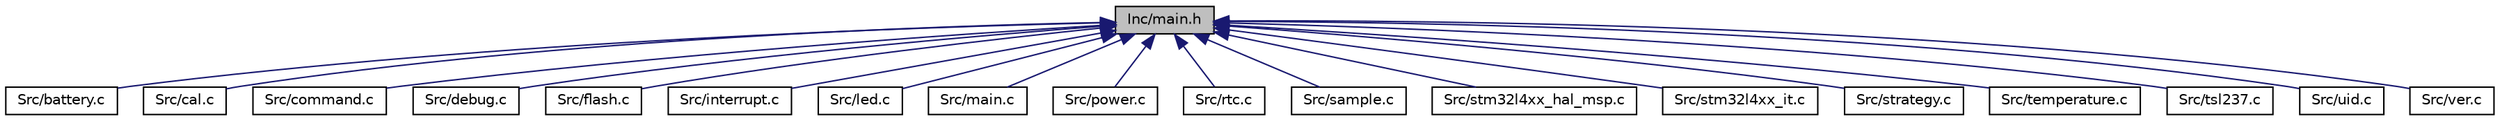digraph "Inc/main.h"
{
  edge [fontname="Helvetica",fontsize="10",labelfontname="Helvetica",labelfontsize="10"];
  node [fontname="Helvetica",fontsize="10",shape=record];
  Node2 [label="Inc/main.h",height=0.2,width=0.4,color="black", fillcolor="grey75", style="filled", fontcolor="black"];
  Node2 -> Node3 [dir="back",color="midnightblue",fontsize="10",style="solid",fontname="Helvetica"];
  Node3 [label="Src/battery.c",height=0.2,width=0.4,color="black", fillcolor="white", style="filled",URL="$battery_8c.html"];
  Node2 -> Node4 [dir="back",color="midnightblue",fontsize="10",style="solid",fontname="Helvetica"];
  Node4 [label="Src/cal.c",height=0.2,width=0.4,color="black", fillcolor="white", style="filled",URL="$cal_8c.html"];
  Node2 -> Node5 [dir="back",color="midnightblue",fontsize="10",style="solid",fontname="Helvetica"];
  Node5 [label="Src/command.c",height=0.2,width=0.4,color="black", fillcolor="white", style="filled",URL="$command_8c.html"];
  Node2 -> Node6 [dir="back",color="midnightblue",fontsize="10",style="solid",fontname="Helvetica"];
  Node6 [label="Src/debug.c",height=0.2,width=0.4,color="black", fillcolor="white", style="filled",URL="$debug_8c.html"];
  Node2 -> Node7 [dir="back",color="midnightblue",fontsize="10",style="solid",fontname="Helvetica"];
  Node7 [label="Src/flash.c",height=0.2,width=0.4,color="black", fillcolor="white", style="filled",URL="$flash_8c.html"];
  Node2 -> Node8 [dir="back",color="midnightblue",fontsize="10",style="solid",fontname="Helvetica"];
  Node8 [label="Src/interrupt.c",height=0.2,width=0.4,color="black", fillcolor="white", style="filled",URL="$interrupt_8c.html"];
  Node2 -> Node9 [dir="back",color="midnightblue",fontsize="10",style="solid",fontname="Helvetica"];
  Node9 [label="Src/led.c",height=0.2,width=0.4,color="black", fillcolor="white", style="filled",URL="$led_8c.html"];
  Node2 -> Node10 [dir="back",color="midnightblue",fontsize="10",style="solid",fontname="Helvetica"];
  Node10 [label="Src/main.c",height=0.2,width=0.4,color="black", fillcolor="white", style="filled",URL="$main_8c.html",tooltip=": Main program body "];
  Node2 -> Node11 [dir="back",color="midnightblue",fontsize="10",style="solid",fontname="Helvetica"];
  Node11 [label="Src/power.c",height=0.2,width=0.4,color="black", fillcolor="white", style="filled",URL="$power_8c.html"];
  Node2 -> Node12 [dir="back",color="midnightblue",fontsize="10",style="solid",fontname="Helvetica"];
  Node12 [label="Src/rtc.c",height=0.2,width=0.4,color="black", fillcolor="white", style="filled",URL="$rtc_8c.html"];
  Node2 -> Node13 [dir="back",color="midnightblue",fontsize="10",style="solid",fontname="Helvetica"];
  Node13 [label="Src/sample.c",height=0.2,width=0.4,color="black", fillcolor="white", style="filled",URL="$sample_8c.html"];
  Node2 -> Node14 [dir="back",color="midnightblue",fontsize="10",style="solid",fontname="Helvetica"];
  Node14 [label="Src/stm32l4xx_hal_msp.c",height=0.2,width=0.4,color="black", fillcolor="white", style="filled",URL="$stm32l4xx__hal__msp_8c.html"];
  Node2 -> Node15 [dir="back",color="midnightblue",fontsize="10",style="solid",fontname="Helvetica"];
  Node15 [label="Src/stm32l4xx_it.c",height=0.2,width=0.4,color="black", fillcolor="white", style="filled",URL="$stm32l4xx__it_8c.html",tooltip="Interrupt Service Routines. "];
  Node2 -> Node16 [dir="back",color="midnightblue",fontsize="10",style="solid",fontname="Helvetica"];
  Node16 [label="Src/strategy.c",height=0.2,width=0.4,color="black", fillcolor="white", style="filled",URL="$strategy_8c.html"];
  Node2 -> Node17 [dir="back",color="midnightblue",fontsize="10",style="solid",fontname="Helvetica"];
  Node17 [label="Src/temperature.c",height=0.2,width=0.4,color="black", fillcolor="white", style="filled",URL="$temperature_8c.html"];
  Node2 -> Node18 [dir="back",color="midnightblue",fontsize="10",style="solid",fontname="Helvetica"];
  Node18 [label="Src/tsl237.c",height=0.2,width=0.4,color="black", fillcolor="white", style="filled",URL="$Src_2tsl237_8c.html"];
  Node2 -> Node19 [dir="back",color="midnightblue",fontsize="10",style="solid",fontname="Helvetica"];
  Node19 [label="Src/uid.c",height=0.2,width=0.4,color="black", fillcolor="white", style="filled",URL="$uid_8c.html"];
  Node2 -> Node20 [dir="back",color="midnightblue",fontsize="10",style="solid",fontname="Helvetica"];
  Node20 [label="Src/ver.c",height=0.2,width=0.4,color="black", fillcolor="white", style="filled",URL="$ver_8c.html"];
}
